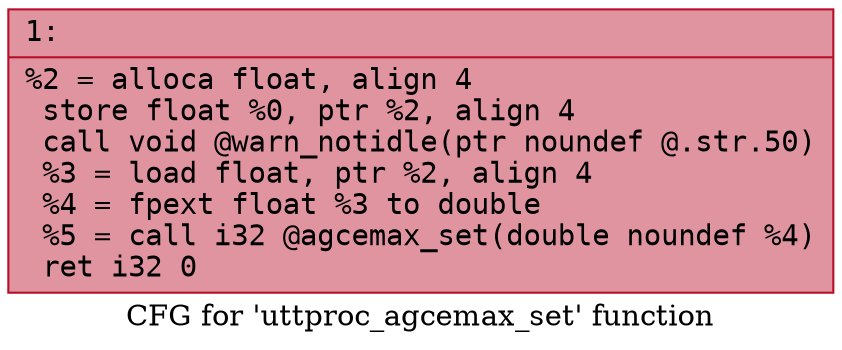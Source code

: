 digraph "CFG for 'uttproc_agcemax_set' function" {
	label="CFG for 'uttproc_agcemax_set' function";

	Node0x6000008a4460 [shape=record,color="#b70d28ff", style=filled, fillcolor="#b70d2870" fontname="Courier",label="{1:\l|  %2 = alloca float, align 4\l  store float %0, ptr %2, align 4\l  call void @warn_notidle(ptr noundef @.str.50)\l  %3 = load float, ptr %2, align 4\l  %4 = fpext float %3 to double\l  %5 = call i32 @agcemax_set(double noundef %4)\l  ret i32 0\l}"];
}
